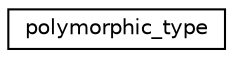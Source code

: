 digraph "Graphical Class Hierarchy"
{
  edge [fontname="Helvetica",fontsize="10",labelfontname="Helvetica",labelfontsize="10"];
  node [fontname="Helvetica",fontsize="10",shape=record];
  rankdir="LR";
  Node0 [label="polymorphic_type",height=0.2,width=0.4,color="black", fillcolor="white", style="filled",URL="$structpolymorphic__type.html"];
}

